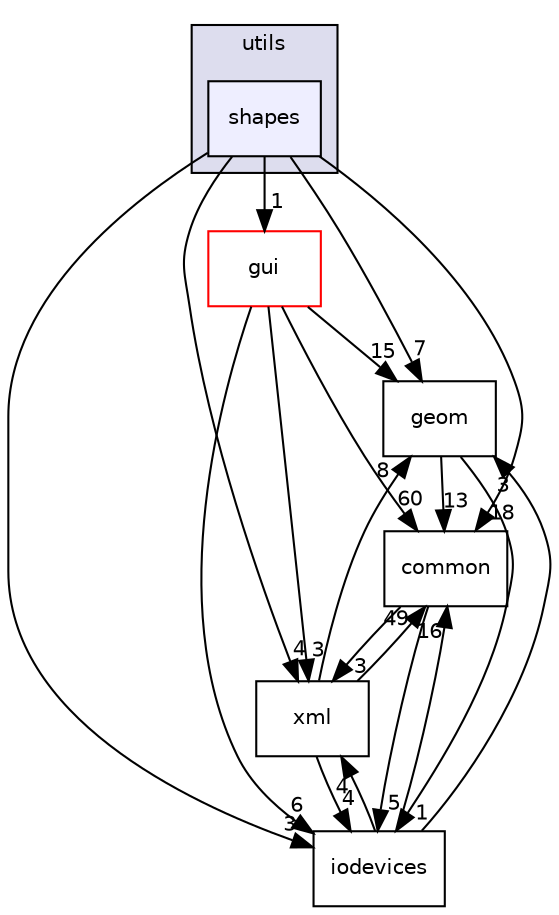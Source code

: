 digraph "shapes" {
  compound=true
  node [ fontsize="10", fontname="Helvetica"];
  edge [ labelfontsize="10", labelfontname="Helvetica"];
  subgraph clusterdir_313caf1132e152dd9b58bea13a4052ca {
    graph [ bgcolor="#ddddee", pencolor="black", label="utils" fontname="Helvetica", fontsize="10", URL="dir_313caf1132e152dd9b58bea13a4052ca.html"]
  dir_965614d8122117cd3f4253d415cfb616 [shape=box, label="shapes", style="filled", fillcolor="#eeeeff", pencolor="black", URL="dir_965614d8122117cd3f4253d415cfb616.html"];
  }
  dir_34d6d9c312cb6ff6af3efe9bdf889605 [shape=box label="geom" URL="dir_34d6d9c312cb6ff6af3efe9bdf889605.html"];
  dir_bf12584007c722bc233481bc9c6db799 [shape=box label="common" URL="dir_bf12584007c722bc233481bc9c6db799.html"];
  dir_89ceeaf6d8b457b200b1d6daeab01179 [shape=box label="gui" fillcolor="white" style="filled" color="red" URL="dir_89ceeaf6d8b457b200b1d6daeab01179.html"];
  dir_c4828c5112473cf28dde58fa08cfba66 [shape=box label="xml" URL="dir_c4828c5112473cf28dde58fa08cfba66.html"];
  dir_9682fb953a4f9d52c7182abe66d9401d [shape=box label="iodevices" URL="dir_9682fb953a4f9d52c7182abe66d9401d.html"];
  dir_34d6d9c312cb6ff6af3efe9bdf889605->dir_bf12584007c722bc233481bc9c6db799 [headlabel="13", labeldistance=1.5 headhref="dir_000003_000002.html"];
  dir_34d6d9c312cb6ff6af3efe9bdf889605->dir_9682fb953a4f9d52c7182abe66d9401d [headlabel="1", labeldistance=1.5 headhref="dir_000003_000008.html"];
  dir_bf12584007c722bc233481bc9c6db799->dir_c4828c5112473cf28dde58fa08cfba66 [headlabel="3", labeldistance=1.5 headhref="dir_000002_000024.html"];
  dir_bf12584007c722bc233481bc9c6db799->dir_9682fb953a4f9d52c7182abe66d9401d [headlabel="5", labeldistance=1.5 headhref="dir_000002_000008.html"];
  dir_965614d8122117cd3f4253d415cfb616->dir_34d6d9c312cb6ff6af3efe9bdf889605 [headlabel="7", labeldistance=1.5 headhref="dir_000063_000003.html"];
  dir_965614d8122117cd3f4253d415cfb616->dir_bf12584007c722bc233481bc9c6db799 [headlabel="18", labeldistance=1.5 headhref="dir_000063_000002.html"];
  dir_965614d8122117cd3f4253d415cfb616->dir_89ceeaf6d8b457b200b1d6daeab01179 [headlabel="1", labeldistance=1.5 headhref="dir_000063_000020.html"];
  dir_965614d8122117cd3f4253d415cfb616->dir_c4828c5112473cf28dde58fa08cfba66 [headlabel="4", labeldistance=1.5 headhref="dir_000063_000024.html"];
  dir_965614d8122117cd3f4253d415cfb616->dir_9682fb953a4f9d52c7182abe66d9401d [headlabel="3", labeldistance=1.5 headhref="dir_000063_000008.html"];
  dir_89ceeaf6d8b457b200b1d6daeab01179->dir_34d6d9c312cb6ff6af3efe9bdf889605 [headlabel="15", labeldistance=1.5 headhref="dir_000020_000003.html"];
  dir_89ceeaf6d8b457b200b1d6daeab01179->dir_bf12584007c722bc233481bc9c6db799 [headlabel="60", labeldistance=1.5 headhref="dir_000020_000002.html"];
  dir_89ceeaf6d8b457b200b1d6daeab01179->dir_c4828c5112473cf28dde58fa08cfba66 [headlabel="3", labeldistance=1.5 headhref="dir_000020_000024.html"];
  dir_89ceeaf6d8b457b200b1d6daeab01179->dir_9682fb953a4f9d52c7182abe66d9401d [headlabel="6", labeldistance=1.5 headhref="dir_000020_000008.html"];
  dir_c4828c5112473cf28dde58fa08cfba66->dir_34d6d9c312cb6ff6af3efe9bdf889605 [headlabel="8", labeldistance=1.5 headhref="dir_000024_000003.html"];
  dir_c4828c5112473cf28dde58fa08cfba66->dir_bf12584007c722bc233481bc9c6db799 [headlabel="49", labeldistance=1.5 headhref="dir_000024_000002.html"];
  dir_c4828c5112473cf28dde58fa08cfba66->dir_9682fb953a4f9d52c7182abe66d9401d [headlabel="4", labeldistance=1.5 headhref="dir_000024_000008.html"];
  dir_9682fb953a4f9d52c7182abe66d9401d->dir_34d6d9c312cb6ff6af3efe9bdf889605 [headlabel="3", labeldistance=1.5 headhref="dir_000008_000003.html"];
  dir_9682fb953a4f9d52c7182abe66d9401d->dir_bf12584007c722bc233481bc9c6db799 [headlabel="16", labeldistance=1.5 headhref="dir_000008_000002.html"];
  dir_9682fb953a4f9d52c7182abe66d9401d->dir_c4828c5112473cf28dde58fa08cfba66 [headlabel="4", labeldistance=1.5 headhref="dir_000008_000024.html"];
}
